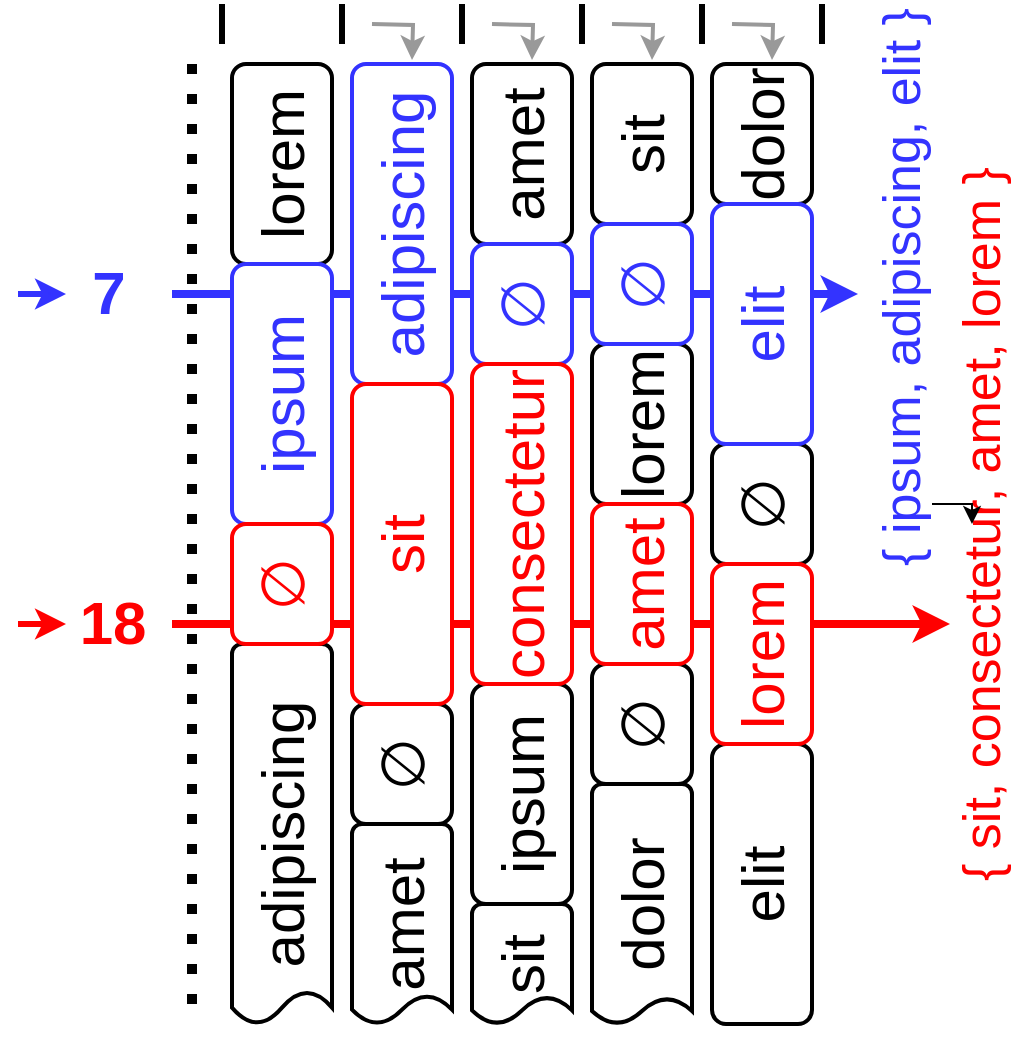 <mxfile version="21.2.8" type="device">
  <diagram name="1 oldal" id="9zMQckgTDTX1H3_rx6Bh">
    <mxGraphModel dx="1434" dy="852" grid="1" gridSize="10" guides="0" tooltips="1" connect="1" arrows="1" fold="1" page="1" pageScale="1" pageWidth="827" pageHeight="1169" math="0" shadow="0">
      <root>
        <mxCell id="0" />
        <mxCell id="1" parent="0" />
        <mxCell id="6gjyLuOeQKCfZ8NrFjTt-53" value="{ ipsum, adipiscing, elit }" style="text;html=1;strokeColor=none;fillColor=none;align=right;verticalAlign=middle;whiteSpace=wrap;rounded=0;horizontal=0;fontSize=26;fontStyle=0;fontColor=#3333FF;" parent="1" vertex="1">
          <mxGeometry x="440" y="160" width="30" height="500" as="geometry" />
        </mxCell>
        <mxCell id="6gjyLuOeQKCfZ8NrFjTt-1" value="adipiscing" style="strokeWidth=2;html=1;shape=mxgraph.flowchart.document2;whiteSpace=wrap;size=0.086;horizontal=0;fontSize=30;" parent="1" vertex="1">
          <mxGeometry x="120" y="480" width="50" height="190" as="geometry" />
        </mxCell>
        <mxCell id="6gjyLuOeQKCfZ8NrFjTt-3" value="lorem" style="rounded=1;whiteSpace=wrap;html=1;absoluteArcSize=1;arcSize=14;strokeWidth=2;horizontal=0;fontSize=30;" parent="1" vertex="1">
          <mxGeometry x="120" y="190" width="50" height="100" as="geometry" />
        </mxCell>
        <mxCell id="6gjyLuOeQKCfZ8NrFjTt-7" value="&lt;meta charset=&quot;utf-8&quot;&gt;&lt;span lang=&quot;en&quot; class=&quot;ILfuVd&quot;&gt;&lt;span class=&quot;hgKElc&quot;&gt;∅&lt;/span&gt;&lt;/span&gt;" style="rounded=1;whiteSpace=wrap;html=1;absoluteArcSize=1;arcSize=14;strokeWidth=2;horizontal=0;fontSize=30;" parent="1" vertex="1">
          <mxGeometry x="180" y="510" width="50" height="60" as="geometry" />
        </mxCell>
        <mxCell id="6gjyLuOeQKCfZ8NrFjTt-8" value="amet" style="strokeWidth=2;html=1;shape=mxgraph.flowchart.document2;whiteSpace=wrap;size=0.144;horizontal=0;fontSize=30;" parent="1" vertex="1">
          <mxGeometry x="180" y="570" width="50" height="100" as="geometry" />
        </mxCell>
        <mxCell id="6gjyLuOeQKCfZ8NrFjTt-9" value="amet" style="rounded=1;whiteSpace=wrap;html=1;absoluteArcSize=1;arcSize=14;strokeWidth=2;horizontal=0;fontSize=30;" parent="1" vertex="1">
          <mxGeometry x="240" y="190" width="50" height="90" as="geometry" />
        </mxCell>
        <mxCell id="6gjyLuOeQKCfZ8NrFjTt-12" value="&lt;meta charset=&quot;utf-8&quot;&gt;&lt;span lang=&quot;en&quot; class=&quot;ILfuVd&quot;&gt;&lt;span class=&quot;hgKElc&quot;&gt;∅&lt;/span&gt;&lt;/span&gt;" style="rounded=1;whiteSpace=wrap;html=1;absoluteArcSize=1;arcSize=14;strokeWidth=2;horizontal=0;fontSize=30;" parent="1" vertex="1">
          <mxGeometry x="300" y="490" width="50" height="60" as="geometry" />
        </mxCell>
        <mxCell id="6gjyLuOeQKCfZ8NrFjTt-13" value="sit" style="strokeWidth=2;html=1;shape=mxgraph.flowchart.document2;whiteSpace=wrap;size=0.226;horizontal=0;fontSize=30;" parent="1" vertex="1">
          <mxGeometry x="240" y="610" width="50" height="60" as="geometry" />
        </mxCell>
        <mxCell id="6gjyLuOeQKCfZ8NrFjTt-14" value="ipsum" style="rounded=1;whiteSpace=wrap;html=1;absoluteArcSize=1;arcSize=14;strokeWidth=2;horizontal=0;fontSize=30;" parent="1" vertex="1">
          <mxGeometry x="240" y="500" width="50" height="110" as="geometry" />
        </mxCell>
        <mxCell id="6gjyLuOeQKCfZ8NrFjTt-15" value="sit" style="rounded=1;whiteSpace=wrap;html=1;absoluteArcSize=1;arcSize=14;strokeWidth=2;horizontal=0;fontSize=30;" parent="1" vertex="1">
          <mxGeometry x="300" y="190" width="50" height="80" as="geometry" />
        </mxCell>
        <mxCell id="6gjyLuOeQKCfZ8NrFjTt-17" value="lorem" style="rounded=1;whiteSpace=wrap;html=1;absoluteArcSize=1;arcSize=14;strokeWidth=2;horizontal=0;fontSize=30;" parent="1" vertex="1">
          <mxGeometry x="300" y="330" width="50" height="80" as="geometry" />
        </mxCell>
        <mxCell id="6gjyLuOeQKCfZ8NrFjTt-19" value="dolor" style="strokeWidth=2;html=1;shape=mxgraph.flowchart.document2;whiteSpace=wrap;size=0.108;horizontal=0;fontSize=30;spacing=2;" parent="1" vertex="1">
          <mxGeometry x="300" y="550" width="50" height="120" as="geometry" />
        </mxCell>
        <mxCell id="6gjyLuOeQKCfZ8NrFjTt-20" value="dolor" style="rounded=1;whiteSpace=wrap;html=1;absoluteArcSize=1;arcSize=14;strokeWidth=2;horizontal=0;fontSize=30;" parent="1" vertex="1">
          <mxGeometry x="360" y="190" width="50" height="70" as="geometry" />
        </mxCell>
        <mxCell id="6gjyLuOeQKCfZ8NrFjTt-22" value="&lt;meta charset=&quot;utf-8&quot;&gt;&lt;span lang=&quot;en&quot; class=&quot;ILfuVd&quot;&gt;&lt;span class=&quot;hgKElc&quot;&gt;∅&lt;/span&gt;&lt;/span&gt;" style="rounded=1;whiteSpace=wrap;html=1;absoluteArcSize=1;arcSize=14;strokeWidth=2;horizontal=0;fontSize=30;" parent="1" vertex="1">
          <mxGeometry x="360" y="380" width="50" height="60" as="geometry" />
        </mxCell>
        <mxCell id="6gjyLuOeQKCfZ8NrFjTt-24" value="elit" style="rounded=1;whiteSpace=wrap;html=1;absoluteArcSize=1;arcSize=14;strokeWidth=2;horizontal=0;fontSize=30;" parent="1" vertex="1">
          <mxGeometry x="360" y="530" width="50" height="140" as="geometry" />
        </mxCell>
        <mxCell id="6gjyLuOeQKCfZ8NrFjTt-26" value="" style="endArrow=none;dashed=1;html=1;rounded=0;dashPattern=1 2;strokeWidth=5;jumpSize=7;jumpStyle=none;endFill=0;strokeColor=default;" parent="1" edge="1">
          <mxGeometry width="50" height="50" relative="1" as="geometry">
            <mxPoint x="100" y="660" as="sourcePoint" />
            <mxPoint x="100" y="190" as="targetPoint" />
          </mxGeometry>
        </mxCell>
        <mxCell id="6gjyLuOeQKCfZ8NrFjTt-27" value="" style="endArrow=none;html=1;rounded=0;strokeWidth=3;jumpSize=7;jumpStyle=none;endFill=0;strokeColor=default;" parent="1" edge="1">
          <mxGeometry width="50" height="50" relative="1" as="geometry">
            <mxPoint x="115" y="180" as="sourcePoint" />
            <mxPoint x="115" y="160" as="targetPoint" />
          </mxGeometry>
        </mxCell>
        <mxCell id="6gjyLuOeQKCfZ8NrFjTt-34" value="" style="endArrow=none;html=1;rounded=0;strokeWidth=3;jumpSize=7;jumpStyle=none;endFill=0;strokeColor=default;" parent="1" edge="1">
          <mxGeometry width="50" height="50" relative="1" as="geometry">
            <mxPoint x="175" y="180" as="sourcePoint" />
            <mxPoint x="175" y="160" as="targetPoint" />
          </mxGeometry>
        </mxCell>
        <mxCell id="6gjyLuOeQKCfZ8NrFjTt-35" value="" style="endArrow=none;html=1;rounded=0;strokeWidth=3;jumpSize=7;jumpStyle=none;endFill=0;strokeColor=default;" parent="1" edge="1">
          <mxGeometry width="50" height="50" relative="1" as="geometry">
            <mxPoint x="235" y="180" as="sourcePoint" />
            <mxPoint x="235" y="160" as="targetPoint" />
          </mxGeometry>
        </mxCell>
        <mxCell id="6gjyLuOeQKCfZ8NrFjTt-36" value="" style="endArrow=none;html=1;rounded=0;strokeWidth=3;jumpSize=7;jumpStyle=none;endFill=0;strokeColor=default;" parent="1" edge="1">
          <mxGeometry width="50" height="50" relative="1" as="geometry">
            <mxPoint x="295" y="180" as="sourcePoint" />
            <mxPoint x="295" y="160" as="targetPoint" />
          </mxGeometry>
        </mxCell>
        <mxCell id="6gjyLuOeQKCfZ8NrFjTt-37" value="" style="endArrow=none;html=1;rounded=0;strokeWidth=3;jumpSize=7;jumpStyle=none;endFill=0;strokeColor=default;" parent="1" edge="1">
          <mxGeometry width="50" height="50" relative="1" as="geometry">
            <mxPoint x="355" y="180" as="sourcePoint" />
            <mxPoint x="355" y="160" as="targetPoint" />
          </mxGeometry>
        </mxCell>
        <mxCell id="6gjyLuOeQKCfZ8NrFjTt-38" value="" style="endArrow=none;html=1;rounded=0;strokeWidth=3;jumpSize=7;jumpStyle=none;endFill=0;strokeColor=default;" parent="1" edge="1">
          <mxGeometry width="50" height="50" relative="1" as="geometry">
            <mxPoint x="415" y="180" as="sourcePoint" />
            <mxPoint x="415" y="160" as="targetPoint" />
          </mxGeometry>
        </mxCell>
        <mxCell id="6gjyLuOeQKCfZ8NrFjTt-40" value="18" style="text;html=1;strokeColor=none;fillColor=none;align=center;verticalAlign=middle;whiteSpace=wrap;rounded=0;fontSize=30;fontStyle=1;fontColor=#FF0000;" parent="1" vertex="1">
          <mxGeometry x="38" y="454" width="45" height="30" as="geometry" />
        </mxCell>
        <mxCell id="6gjyLuOeQKCfZ8NrFjTt-41" value="" style="endArrow=classic;html=1;rounded=0;strokeWidth=4;strokeColor=#FF0000;endFill=1;" parent="1" edge="1">
          <mxGeometry width="50" height="50" relative="1" as="geometry">
            <mxPoint x="90" y="470" as="sourcePoint" />
            <mxPoint x="479" y="470" as="targetPoint" />
          </mxGeometry>
        </mxCell>
        <mxCell id="6gjyLuOeQKCfZ8NrFjTt-42" value="" style="endArrow=classic;html=1;rounded=0;strokeColor=#FF0000;strokeWidth=3;" parent="1" edge="1">
          <mxGeometry width="50" height="50" relative="1" as="geometry">
            <mxPoint x="13" y="470" as="sourcePoint" />
            <mxPoint x="37" y="470" as="targetPoint" />
          </mxGeometry>
        </mxCell>
        <mxCell id="6gjyLuOeQKCfZ8NrFjTt-43" value="{ sit, consectetur, amet, lorem }" style="text;html=1;strokeColor=none;fillColor=none;align=center;verticalAlign=middle;whiteSpace=wrap;rounded=0;horizontal=0;fontSize=26;fontStyle=0;fontColor=#FF0000;" parent="1" vertex="1">
          <mxGeometry x="480" y="160" width="30" height="520" as="geometry" />
        </mxCell>
        <mxCell id="6gjyLuOeQKCfZ8NrFjTt-44" value="" style="endArrow=classic;html=1;rounded=0;edgeStyle=orthogonalEdgeStyle;strokeWidth=2;strokeColor=#999999;" parent="1" edge="1">
          <mxGeometry width="50" height="50" relative="1" as="geometry">
            <mxPoint x="190" y="170" as="sourcePoint" />
            <mxPoint x="210" y="188" as="targetPoint" />
          </mxGeometry>
        </mxCell>
        <mxCell id="6gjyLuOeQKCfZ8NrFjTt-45" value="" style="endArrow=classic;html=1;rounded=0;edgeStyle=orthogonalEdgeStyle;strokeWidth=2;strokeColor=#999999;" parent="1" edge="1">
          <mxGeometry width="50" height="50" relative="1" as="geometry">
            <mxPoint x="250" y="170" as="sourcePoint" />
            <mxPoint x="270" y="188" as="targetPoint" />
          </mxGeometry>
        </mxCell>
        <mxCell id="6gjyLuOeQKCfZ8NrFjTt-46" value="" style="endArrow=classic;html=1;rounded=0;edgeStyle=orthogonalEdgeStyle;strokeWidth=2;strokeColor=#999999;" parent="1" edge="1">
          <mxGeometry width="50" height="50" relative="1" as="geometry">
            <mxPoint x="310" y="170" as="sourcePoint" />
            <mxPoint x="330" y="188" as="targetPoint" />
          </mxGeometry>
        </mxCell>
        <mxCell id="6gjyLuOeQKCfZ8NrFjTt-47" value="" style="endArrow=classic;html=1;rounded=0;edgeStyle=orthogonalEdgeStyle;strokeWidth=2;strokeColor=#999999;" parent="1" edge="1">
          <mxGeometry width="50" height="50" relative="1" as="geometry">
            <mxPoint x="370" y="170" as="sourcePoint" />
            <mxPoint x="390" y="188" as="targetPoint" />
          </mxGeometry>
        </mxCell>
        <mxCell id="6gjyLuOeQKCfZ8NrFjTt-50" value="7" style="text;html=1;strokeColor=none;fillColor=none;align=center;verticalAlign=middle;whiteSpace=wrap;rounded=0;fontSize=30;fontStyle=1;fontColor=#3333FF;" parent="1" vertex="1">
          <mxGeometry x="36" y="289" width="45" height="30" as="geometry" />
        </mxCell>
        <mxCell id="6gjyLuOeQKCfZ8NrFjTt-51" value="" style="endArrow=classic;html=1;rounded=0;strokeWidth=4;strokeColor=#3333FF;endFill=1;fontColor=#3333FF;" parent="1" edge="1">
          <mxGeometry width="50" height="50" relative="1" as="geometry">
            <mxPoint x="90" y="305" as="sourcePoint" />
            <mxPoint x="433" y="305" as="targetPoint" />
          </mxGeometry>
        </mxCell>
        <mxCell id="6gjyLuOeQKCfZ8NrFjTt-52" value="" style="endArrow=classic;html=1;rounded=0;strokeColor=#3333FF;strokeWidth=3;fontColor=#3333FF;" parent="1" edge="1">
          <mxGeometry width="50" height="50" relative="1" as="geometry">
            <mxPoint x="13" y="305" as="sourcePoint" />
            <mxPoint x="37" y="305" as="targetPoint" />
          </mxGeometry>
        </mxCell>
        <mxCell id="MOVB_Fch68FBLexEIyan-1" value="" style="edgeStyle=orthogonalEdgeStyle;rounded=0;orthogonalLoop=1;jettySize=auto;html=1;" edge="1" parent="1" source="6gjyLuOeQKCfZ8NrFjTt-53" target="6gjyLuOeQKCfZ8NrFjTt-43">
          <mxGeometry relative="1" as="geometry" />
        </mxCell>
        <mxCell id="6gjyLuOeQKCfZ8NrFjTt-2" value="ipsum" style="rounded=1;whiteSpace=wrap;html=1;absoluteArcSize=1;arcSize=14;strokeWidth=2;horizontal=0;fontSize=30;strokeColor=#3333FF;fontColor=#3333FF;" parent="1" vertex="1">
          <mxGeometry x="120" y="290" width="50" height="130" as="geometry" />
        </mxCell>
        <mxCell id="6gjyLuOeQKCfZ8NrFjTt-5" value="adipiscing" style="rounded=1;whiteSpace=wrap;html=1;absoluteArcSize=1;arcSize=14;strokeWidth=2;horizontal=0;fontSize=30;strokeColor=#3333FF;fontColor=#3333FF;" parent="1" vertex="1">
          <mxGeometry x="180" y="190" width="50" height="160" as="geometry" />
        </mxCell>
        <mxCell id="6gjyLuOeQKCfZ8NrFjTt-11" value="&lt;meta charset=&quot;utf-8&quot;&gt;&lt;span lang=&quot;en&quot; class=&quot;ILfuVd&quot;&gt;&lt;span class=&quot;hgKElc&quot;&gt;∅&lt;/span&gt;&lt;/span&gt;" style="rounded=1;whiteSpace=wrap;html=1;absoluteArcSize=1;arcSize=14;strokeWidth=2;horizontal=0;fontSize=30;strokeColor=#3333FF;fontColor=#3333FF;" parent="1" vertex="1">
          <mxGeometry x="240" y="280" width="50" height="60" as="geometry" />
        </mxCell>
        <mxCell id="6gjyLuOeQKCfZ8NrFjTt-16" value="&lt;meta charset=&quot;utf-8&quot;&gt;&lt;span lang=&quot;en&quot; class=&quot;ILfuVd&quot;&gt;&lt;span class=&quot;hgKElc&quot;&gt;∅&lt;/span&gt;&lt;/span&gt;" style="rounded=1;whiteSpace=wrap;html=1;absoluteArcSize=1;arcSize=14;strokeWidth=2;horizontal=0;fontSize=30;strokeColor=#3333FF;fontColor=#3333FF;" parent="1" vertex="1">
          <mxGeometry x="300" y="270" width="50" height="60" as="geometry" />
        </mxCell>
        <mxCell id="6gjyLuOeQKCfZ8NrFjTt-21" value="elit" style="rounded=1;whiteSpace=wrap;html=1;absoluteArcSize=1;arcSize=14;strokeWidth=2;horizontal=0;fontSize=30;strokeColor=#3333FF;fontColor=#3333FF;" parent="1" vertex="1">
          <mxGeometry x="360" y="260" width="50" height="120" as="geometry" />
        </mxCell>
        <mxCell id="6gjyLuOeQKCfZ8NrFjTt-4" value="&lt;meta charset=&quot;utf-8&quot;&gt;&lt;span lang=&quot;en&quot; class=&quot;ILfuVd&quot;&gt;&lt;span class=&quot;hgKElc&quot;&gt;∅&lt;/span&gt;&lt;/span&gt;" style="rounded=1;whiteSpace=wrap;html=1;absoluteArcSize=1;arcSize=14;strokeWidth=2;horizontal=0;fontSize=30;strokeColor=#FF0000;fontColor=#FF0000;" parent="1" vertex="1">
          <mxGeometry x="120" y="420" width="50" height="60" as="geometry" />
        </mxCell>
        <mxCell id="6gjyLuOeQKCfZ8NrFjTt-6" value="sit" style="rounded=1;whiteSpace=wrap;html=1;absoluteArcSize=1;arcSize=14;strokeWidth=2;horizontal=0;fontSize=30;fontColor=#FF0000;strokeColor=#FF0000;" parent="1" vertex="1">
          <mxGeometry x="180" y="350" width="50" height="160" as="geometry" />
        </mxCell>
        <mxCell id="6gjyLuOeQKCfZ8NrFjTt-10" value="consectetur" style="rounded=1;whiteSpace=wrap;html=1;absoluteArcSize=1;arcSize=14;strokeWidth=2;horizontal=0;fontSize=30;fontColor=#FF0000;strokeColor=#FF0000;" parent="1" vertex="1">
          <mxGeometry x="240" y="340" width="50" height="160" as="geometry" />
        </mxCell>
        <mxCell id="6gjyLuOeQKCfZ8NrFjTt-18" value="amet" style="rounded=1;whiteSpace=wrap;html=1;absoluteArcSize=1;arcSize=14;strokeWidth=2;horizontal=0;fontSize=30;fontColor=#FF0000;strokeColor=#FF0000;" parent="1" vertex="1">
          <mxGeometry x="300" y="410" width="50" height="80" as="geometry" />
        </mxCell>
        <mxCell id="6gjyLuOeQKCfZ8NrFjTt-23" value="lorem" style="rounded=1;whiteSpace=wrap;html=1;absoluteArcSize=1;arcSize=14;strokeWidth=2;horizontal=0;fontSize=30;fontColor=#FF0000;strokeColor=#FF0000;" parent="1" vertex="1">
          <mxGeometry x="360" y="440" width="50" height="90" as="geometry" />
        </mxCell>
      </root>
    </mxGraphModel>
  </diagram>
</mxfile>
